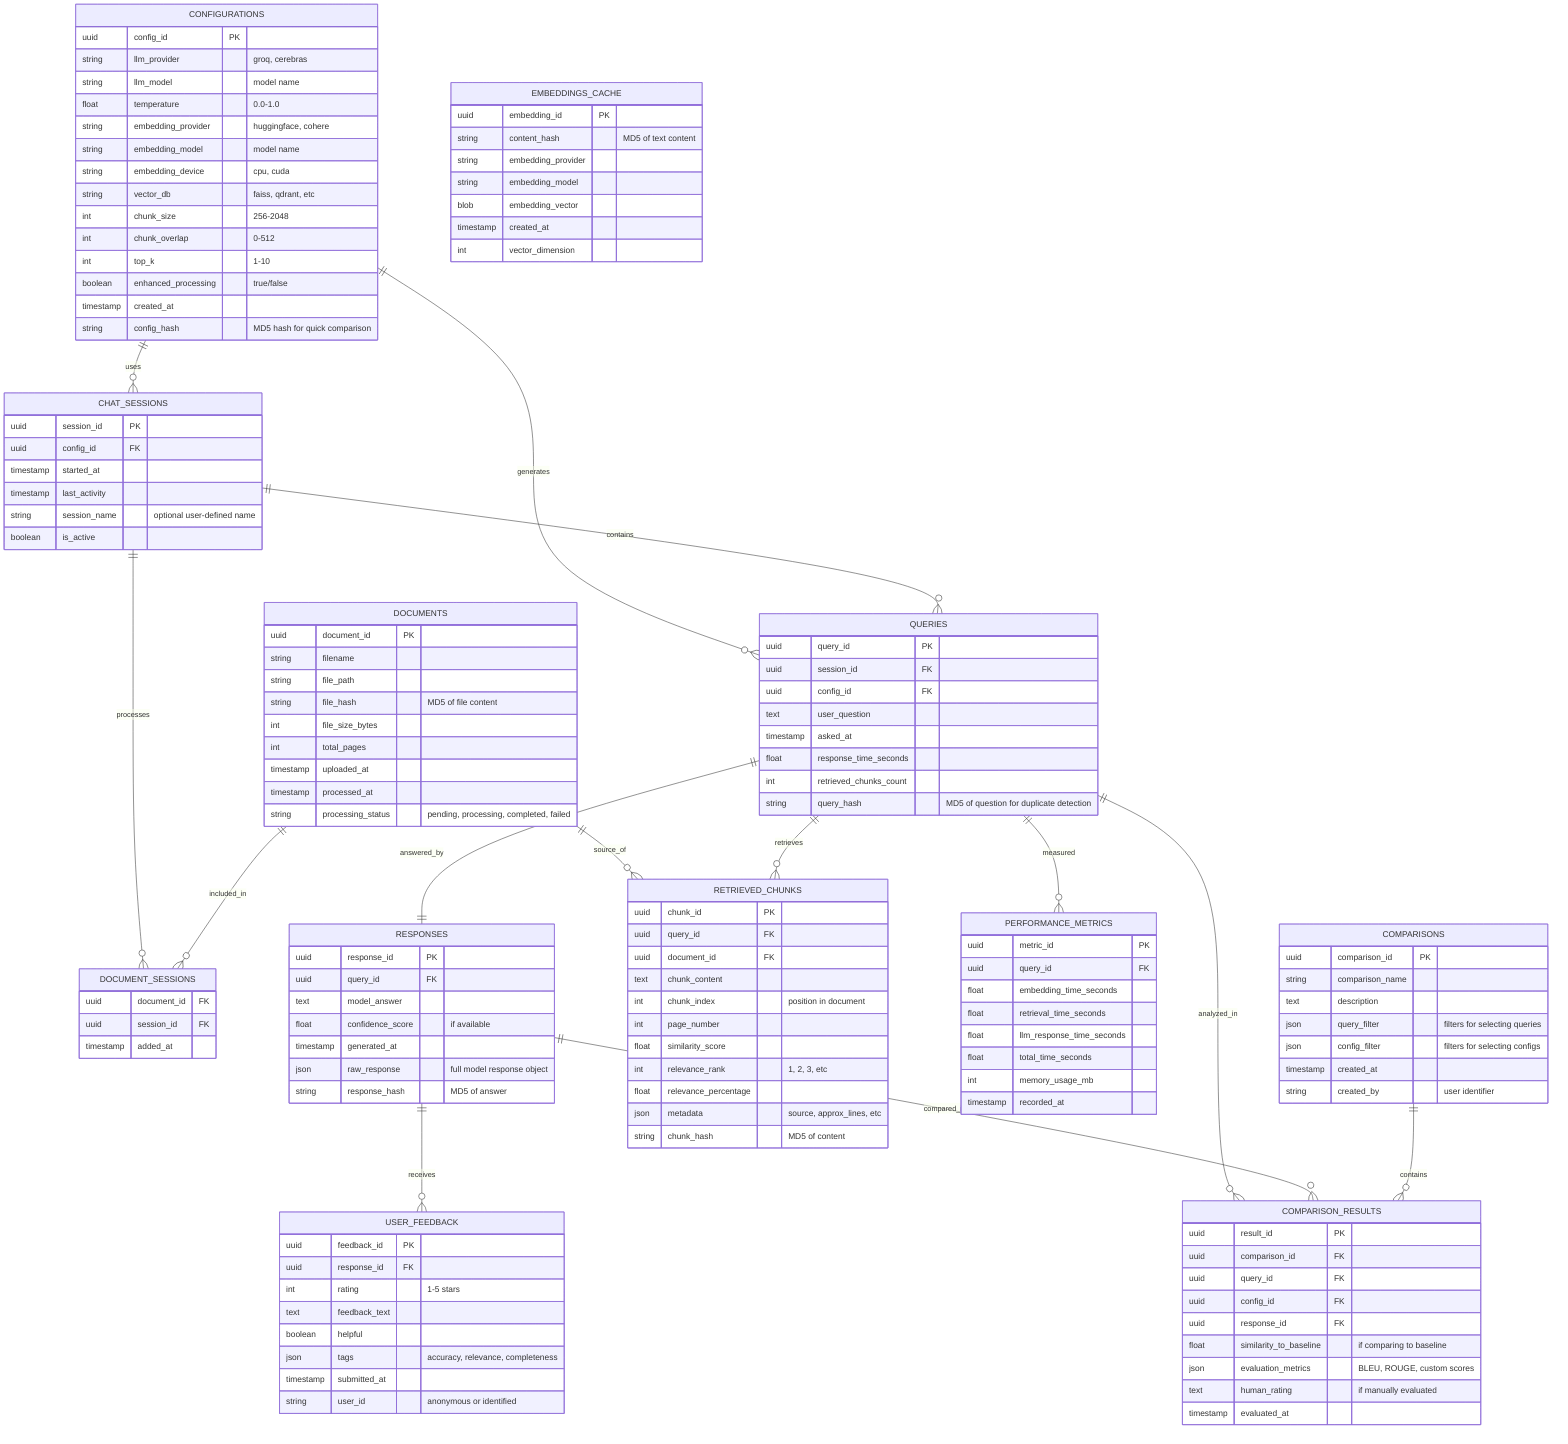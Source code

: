 erDiagram
    CONFIGURATIONS {
        uuid config_id PK
        string llm_provider "groq, cerebras"
        string llm_model "model name"
        float temperature "0.0-1.0"
        string embedding_provider "huggingface, cohere"
        string embedding_model "model name"
        string embedding_device "cpu, cuda"
        string vector_db "faiss, qdrant, etc"
        int chunk_size "256-2048"
        int chunk_overlap "0-512"
        int top_k "1-10"
        boolean enhanced_processing "true/false"
        timestamp created_at
        string config_hash "MD5 hash for quick comparison"
    }

    DOCUMENTS {
        uuid document_id PK
        string filename
        string file_path
        string file_hash "MD5 of file content"
        int file_size_bytes
        int total_pages
        timestamp uploaded_at
        timestamp processed_at
        string processing_status "pending, processing, completed, failed"
    }

    CHAT_SESSIONS {
        uuid session_id PK
        uuid config_id FK
        timestamp started_at
        timestamp last_activity
        string session_name "optional user-defined name"
        boolean is_active
    }

    DOCUMENT_SESSIONS {
        uuid document_id FK
        uuid session_id FK
        timestamp added_at
    }

    QUERIES {
        uuid query_id PK
        uuid session_id FK
        uuid config_id FK
        text user_question
        timestamp asked_at
        float response_time_seconds
        int retrieved_chunks_count
        string query_hash "MD5 of question for duplicate detection"
    }

    RESPONSES {
        uuid response_id PK
        uuid query_id FK
        text model_answer
        float confidence_score "if available"
        timestamp generated_at
        json raw_response "full model response object"
        string response_hash "MD5 of answer"
    }

    RETRIEVED_CHUNKS {
        uuid chunk_id PK
        uuid query_id FK
        uuid document_id FK
        text chunk_content
        int chunk_index "position in document"
        int page_number
        float similarity_score
        int relevance_rank "1, 2, 3, etc"
        float relevance_percentage
        json metadata "source, approx_lines, etc"
        string chunk_hash "MD5 of content"
    }

    EMBEDDINGS_CACHE {
        uuid embedding_id PK
        string content_hash "MD5 of text content"
        string embedding_provider
        string embedding_model
        blob embedding_vector
        timestamp created_at
        int vector_dimension
    }

    PERFORMANCE_METRICS {
        uuid metric_id PK
        uuid query_id FK
        float embedding_time_seconds
        float retrieval_time_seconds
        float llm_response_time_seconds
        float total_time_seconds
        int memory_usage_mb
        timestamp recorded_at
    }

    COMPARISONS {
        uuid comparison_id PK
        string comparison_name
        text description
        json query_filter "filters for selecting queries"
        json config_filter "filters for selecting configs"
        timestamp created_at
        string created_by "user identifier"
    }

    COMPARISON_RESULTS {
        uuid result_id PK
        uuid comparison_id FK
        uuid query_id FK
        uuid config_id FK
        uuid response_id FK
        float similarity_to_baseline "if comparing to baseline"
        json evaluation_metrics "BLEU, ROUGE, custom scores"
        text human_rating "if manually evaluated"
        timestamp evaluated_at
    }

    USER_FEEDBACK {
        uuid feedback_id PK
        uuid response_id FK
        int rating "1-5 stars"
        text feedback_text
        boolean helpful
        json tags "accuracy, relevance, completeness"
        timestamp submitted_at
        string user_id "anonymous or identified"
    }

    %% Relationships
    CONFIGURATIONS ||--o{ CHAT_SESSIONS : "uses"
    CONFIGURATIONS ||--o{ QUERIES : "generates"

    CHAT_SESSIONS ||--o{ QUERIES : "contains"
    CHAT_SESSIONS ||--o{ DOCUMENT_SESSIONS : "processes"

    DOCUMENTS ||--o{ DOCUMENT_SESSIONS : "included_in"
    DOCUMENTS ||--o{ RETRIEVED_CHUNKS : "source_of"

    QUERIES ||--|| RESPONSES : "answered_by"
    QUERIES ||--o{ RETRIEVED_CHUNKS : "retrieves"
    QUERIES ||--o{ PERFORMANCE_METRICS : "measured"
    QUERIES ||--o{ COMPARISON_RESULTS : "analyzed_in"

    RESPONSES ||--o{ USER_FEEDBACK : "receives"
    RESPONSES ||--o{ COMPARISON_RESULTS : "compared_in"

    COMPARISONS ||--o{ COMPARISON_RESULTS : "contains"
